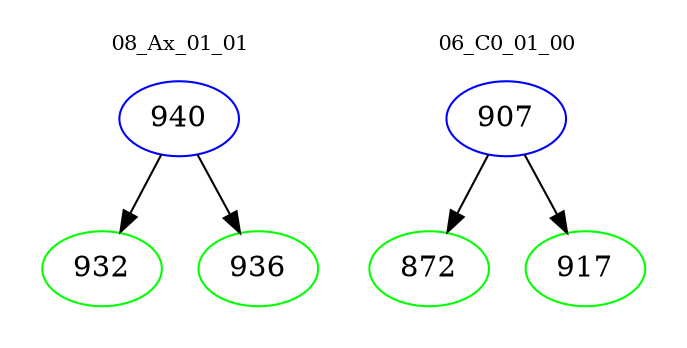 digraph{
subgraph cluster_0 {
color = white
label = "08_Ax_01_01";
fontsize=10;
T0_940 [label="940", color="blue"]
T0_940 -> T0_932 [color="black"]
T0_932 [label="932", color="green"]
T0_940 -> T0_936 [color="black"]
T0_936 [label="936", color="green"]
}
subgraph cluster_1 {
color = white
label = "06_C0_01_00";
fontsize=10;
T1_907 [label="907", color="blue"]
T1_907 -> T1_872 [color="black"]
T1_872 [label="872", color="green"]
T1_907 -> T1_917 [color="black"]
T1_917 [label="917", color="green"]
}
}
